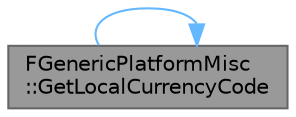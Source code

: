digraph "FGenericPlatformMisc::GetLocalCurrencyCode"
{
 // INTERACTIVE_SVG=YES
 // LATEX_PDF_SIZE
  bgcolor="transparent";
  edge [fontname=Helvetica,fontsize=10,labelfontname=Helvetica,labelfontsize=10];
  node [fontname=Helvetica,fontsize=10,shape=box,height=0.2,width=0.4];
  rankdir="LR";
  Node1 [id="Node000001",label="FGenericPlatformMisc\l::GetLocalCurrencyCode",height=0.2,width=0.4,color="gray40", fillcolor="grey60", style="filled", fontcolor="black",tooltip="Returns the currency code associated with the device's locale."];
  Node1 -> Node1 [id="edge1_Node000001_Node000001",color="steelblue1",style="solid",tooltip=" "];
}
